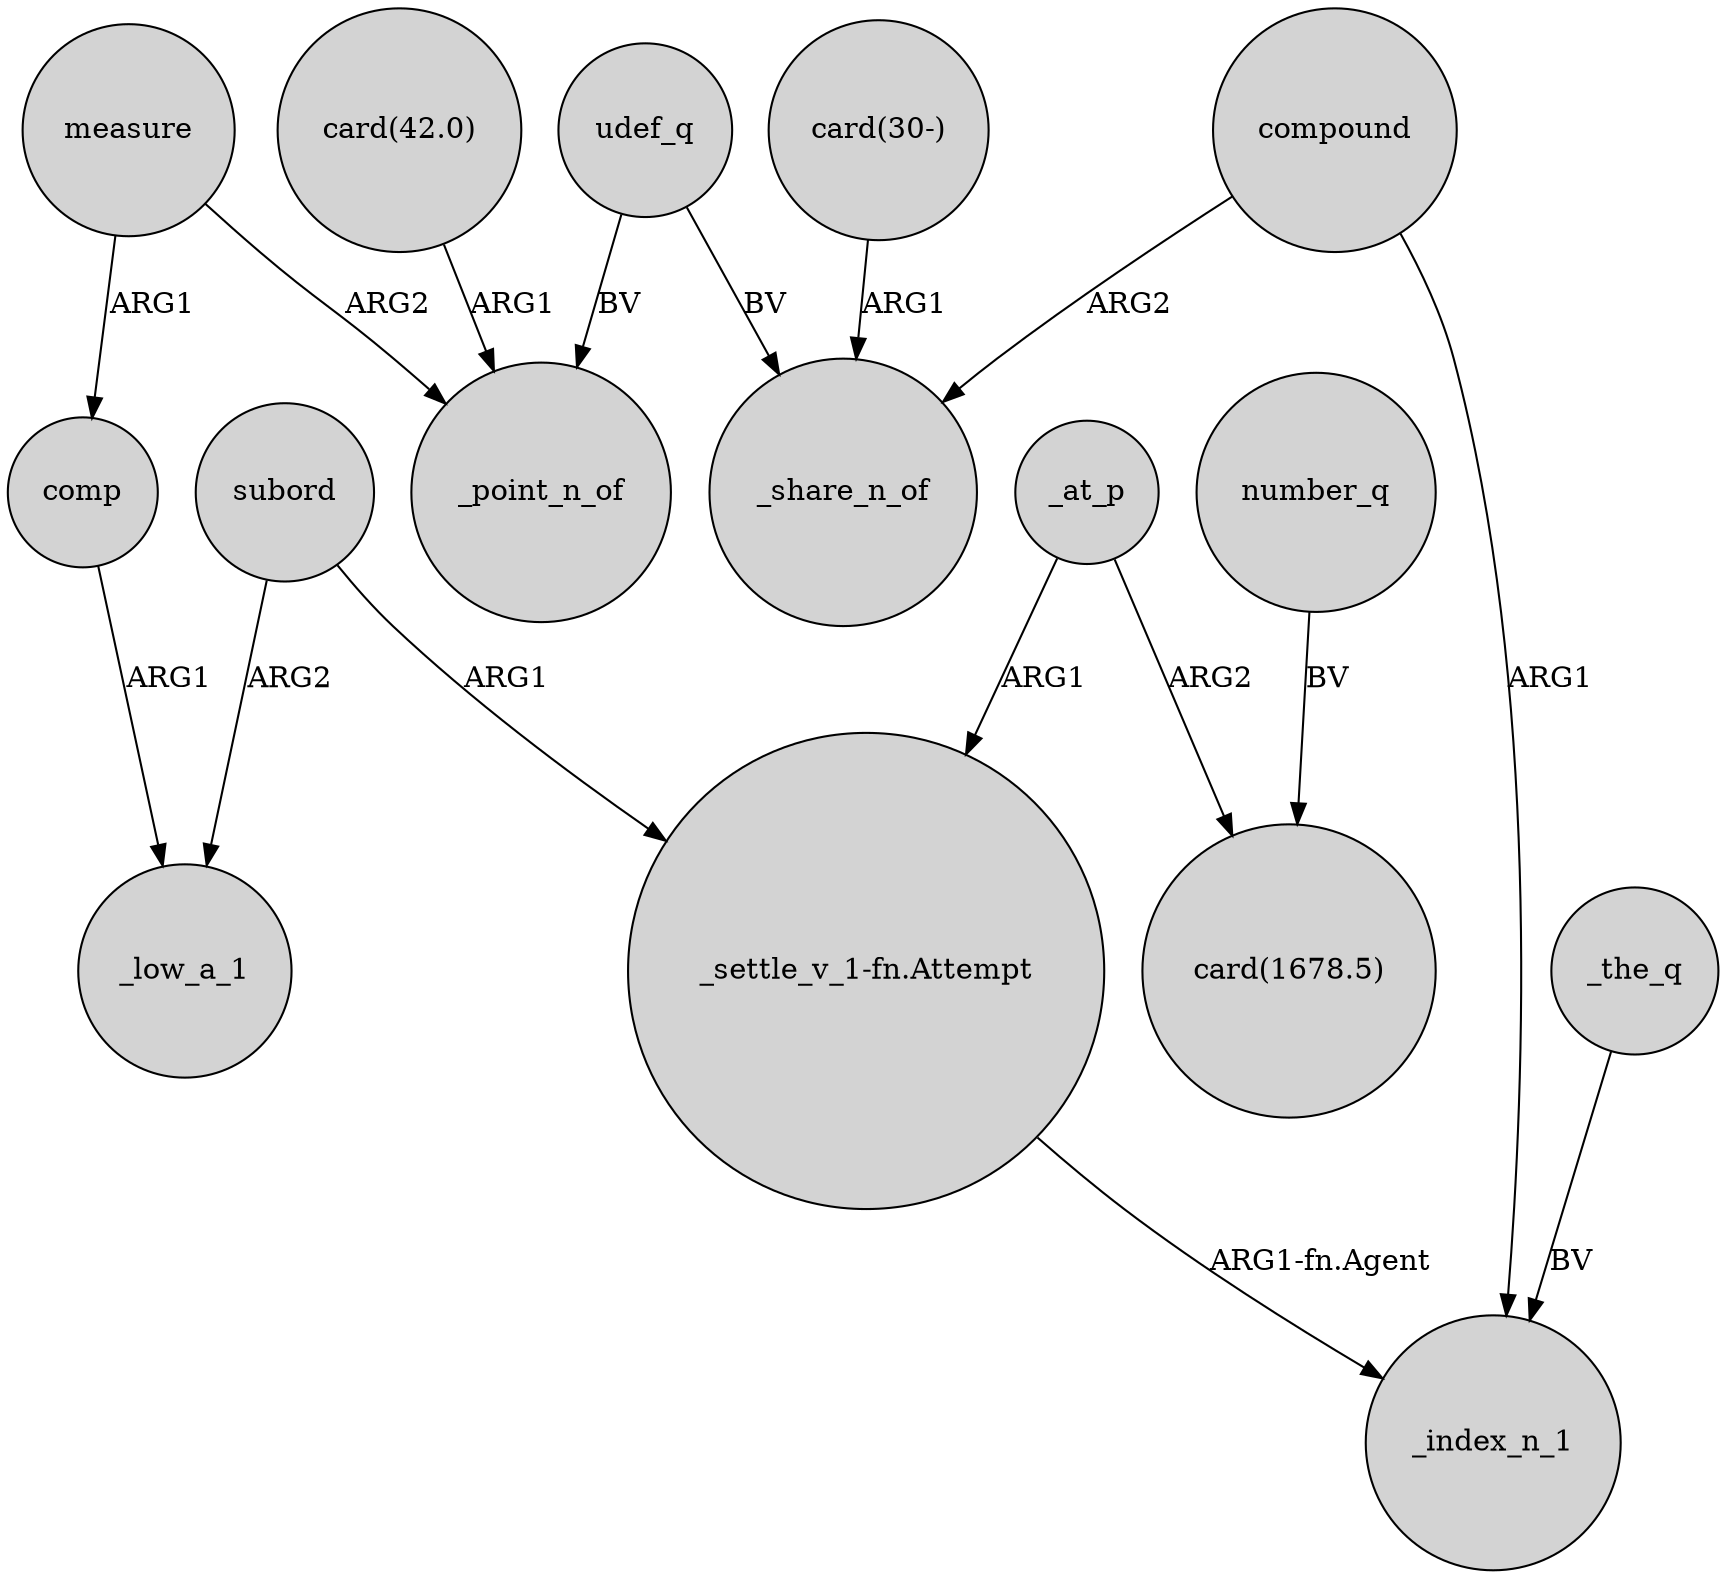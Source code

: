 digraph {
	node [shape=circle style=filled]
	subord -> _low_a_1 [label=ARG2]
	_at_p -> "card(1678.5)" [label=ARG2]
	"_settle_v_1-fn.Attempt" -> _index_n_1 [label="ARG1-fn.Agent"]
	udef_q -> _share_n_of [label=BV]
	comp -> _low_a_1 [label=ARG1]
	measure -> _point_n_of [label=ARG2]
	_the_q -> _index_n_1 [label=BV]
	compound -> _index_n_1 [label=ARG1]
	udef_q -> _point_n_of [label=BV]
	"card(30-)" -> _share_n_of [label=ARG1]
	subord -> "_settle_v_1-fn.Attempt" [label=ARG1]
	compound -> _share_n_of [label=ARG2]
	"card(42.0)" -> _point_n_of [label=ARG1]
	_at_p -> "_settle_v_1-fn.Attempt" [label=ARG1]
	number_q -> "card(1678.5)" [label=BV]
	measure -> comp [label=ARG1]
}
